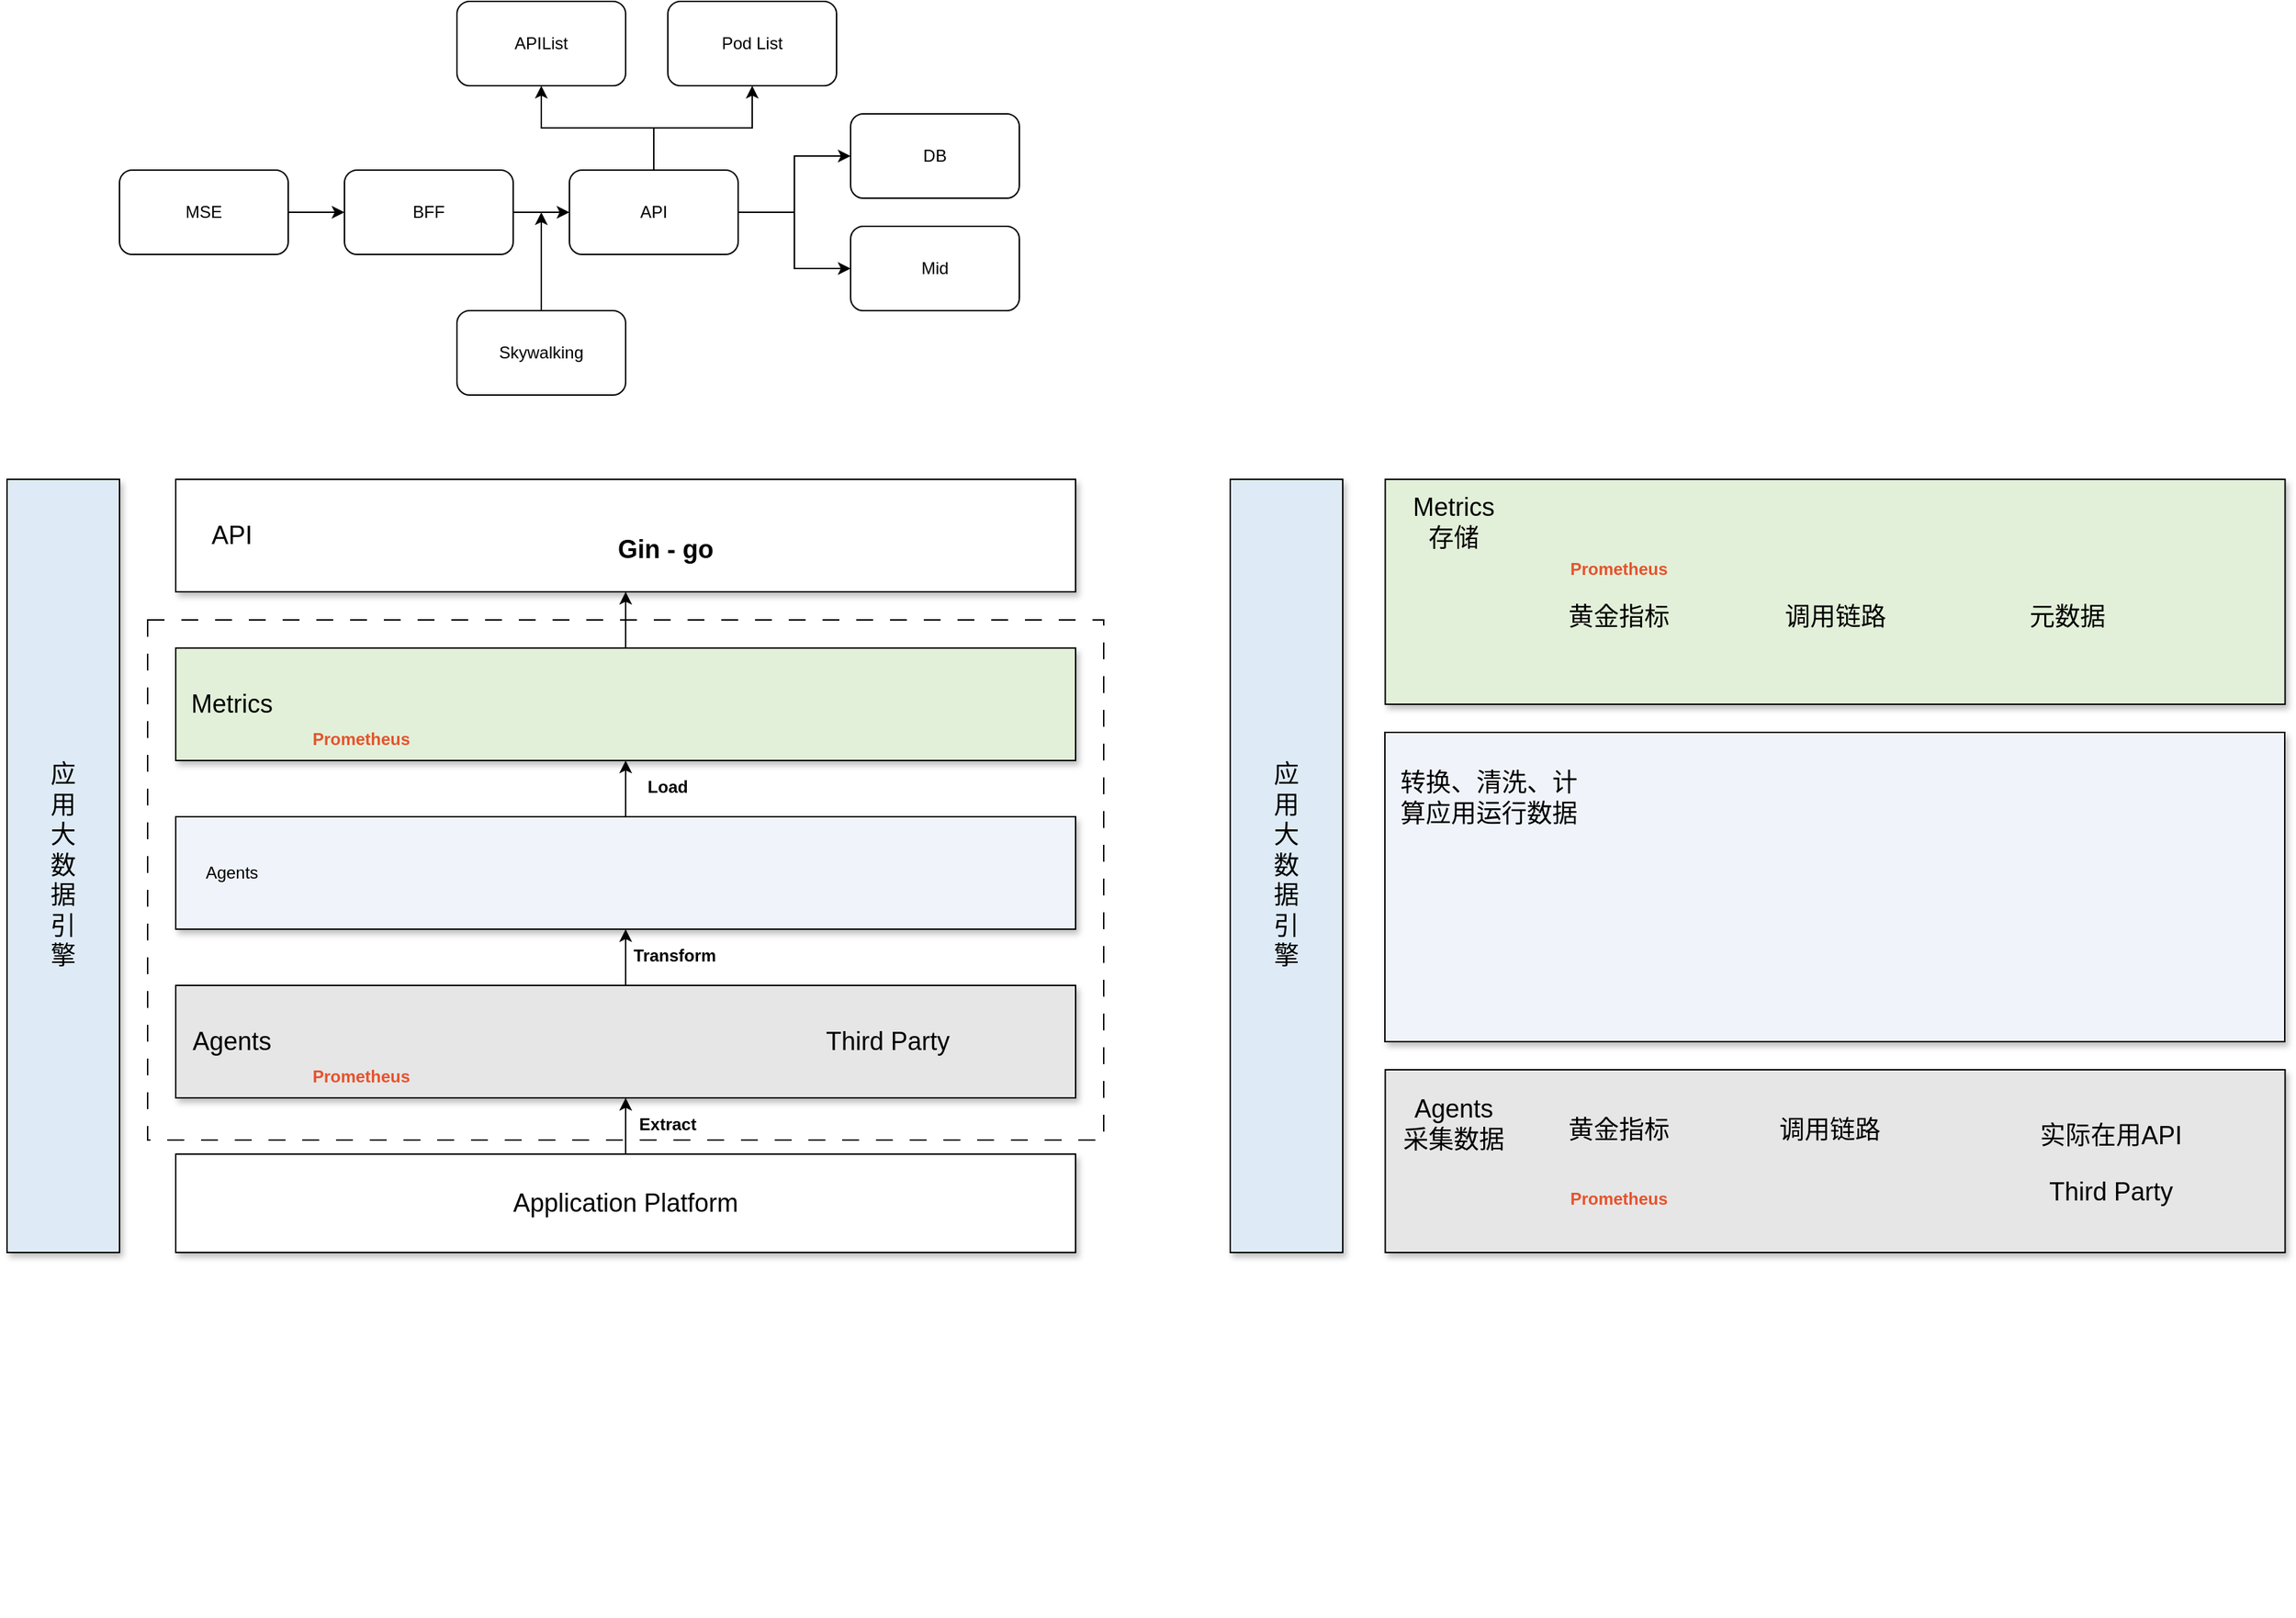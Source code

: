 <mxfile version="21.2.3" type="github">
  <diagram name="第 1 页" id="a0qODan2Q1DSZ3mQigHt">
    <mxGraphModel dx="1302" dy="651" grid="1" gridSize="10" guides="1" tooltips="1" connect="1" arrows="1" fold="1" page="1" pageScale="1" pageWidth="827" pageHeight="1169" math="0" shadow="0">
      <root>
        <mxCell id="0" />
        <mxCell id="1" parent="0" />
        <mxCell id="kMznN8p3bmwgDsw7orBE-67" value="" style="rounded=0;whiteSpace=wrap;html=1;fillColor=none;dashed=1;dashPattern=12 12;" vertex="1" parent="1">
          <mxGeometry x="100" y="500" width="680" height="370" as="geometry" />
        </mxCell>
        <mxCell id="kMznN8p3bmwgDsw7orBE-43" style="edgeStyle=orthogonalEdgeStyle;rounded=0;orthogonalLoop=1;jettySize=auto;html=1;exitX=0.5;exitY=0;exitDx=0;exitDy=0;entryX=0.5;entryY=1;entryDx=0;entryDy=0;" edge="1" parent="1" source="kMznN8p3bmwgDsw7orBE-29" target="kMznN8p3bmwgDsw7orBE-38">
          <mxGeometry relative="1" as="geometry" />
        </mxCell>
        <mxCell id="kMznN8p3bmwgDsw7orBE-29" value="" style="rounded=0;whiteSpace=wrap;html=1;fillColor=#F0F4FA;shadow=1;" vertex="1" parent="1">
          <mxGeometry x="120" y="640" width="640" height="80" as="geometry" />
        </mxCell>
        <mxCell id="kMznN8p3bmwgDsw7orBE-23" style="edgeStyle=orthogonalEdgeStyle;rounded=0;orthogonalLoop=1;jettySize=auto;html=1;exitX=0.5;exitY=0;exitDx=0;exitDy=0;entryX=0.5;entryY=1;entryDx=0;entryDy=0;" edge="1" parent="1" source="kMznN8p3bmwgDsw7orBE-20" target="kMznN8p3bmwgDsw7orBE-29">
          <mxGeometry relative="1" as="geometry">
            <mxPoint x="440" y="725" as="targetPoint" />
          </mxGeometry>
        </mxCell>
        <mxCell id="kMznN8p3bmwgDsw7orBE-20" value="" style="rounded=0;whiteSpace=wrap;html=1;fillColor=#E6E6E6;shadow=1;" vertex="1" parent="1">
          <mxGeometry x="120" y="760" width="640" height="80" as="geometry" />
        </mxCell>
        <mxCell id="kMznN8p3bmwgDsw7orBE-6" style="edgeStyle=orthogonalEdgeStyle;rounded=0;orthogonalLoop=1;jettySize=auto;html=1;exitX=1;exitY=0.5;exitDx=0;exitDy=0;entryX=0;entryY=0.5;entryDx=0;entryDy=0;" edge="1" parent="1" source="kMznN8p3bmwgDsw7orBE-1" target="kMznN8p3bmwgDsw7orBE-3">
          <mxGeometry relative="1" as="geometry" />
        </mxCell>
        <mxCell id="kMznN8p3bmwgDsw7orBE-1" value="BFF" style="rounded=1;whiteSpace=wrap;html=1;" vertex="1" parent="1">
          <mxGeometry x="240" y="180" width="120" height="60" as="geometry" />
        </mxCell>
        <mxCell id="kMznN8p3bmwgDsw7orBE-7" style="edgeStyle=orthogonalEdgeStyle;rounded=0;orthogonalLoop=1;jettySize=auto;html=1;exitX=0.5;exitY=0;exitDx=0;exitDy=0;" edge="1" parent="1" source="kMznN8p3bmwgDsw7orBE-2">
          <mxGeometry relative="1" as="geometry">
            <mxPoint x="380" y="210" as="targetPoint" />
          </mxGeometry>
        </mxCell>
        <mxCell id="kMznN8p3bmwgDsw7orBE-2" value="Skywalking" style="rounded=1;whiteSpace=wrap;html=1;" vertex="1" parent="1">
          <mxGeometry x="320" y="280" width="120" height="60" as="geometry" />
        </mxCell>
        <mxCell id="kMznN8p3bmwgDsw7orBE-9" style="edgeStyle=orthogonalEdgeStyle;rounded=0;orthogonalLoop=1;jettySize=auto;html=1;exitX=0.5;exitY=0;exitDx=0;exitDy=0;entryX=0.5;entryY=1;entryDx=0;entryDy=0;" edge="1" parent="1" source="kMznN8p3bmwgDsw7orBE-3" target="kMznN8p3bmwgDsw7orBE-4">
          <mxGeometry relative="1" as="geometry" />
        </mxCell>
        <mxCell id="kMznN8p3bmwgDsw7orBE-12" style="edgeStyle=orthogonalEdgeStyle;rounded=0;orthogonalLoop=1;jettySize=auto;html=1;exitX=0.5;exitY=0;exitDx=0;exitDy=0;entryX=0.5;entryY=1;entryDx=0;entryDy=0;" edge="1" parent="1" source="kMznN8p3bmwgDsw7orBE-3" target="kMznN8p3bmwgDsw7orBE-11">
          <mxGeometry relative="1" as="geometry" />
        </mxCell>
        <mxCell id="kMznN8p3bmwgDsw7orBE-13" style="edgeStyle=orthogonalEdgeStyle;rounded=0;orthogonalLoop=1;jettySize=auto;html=1;exitX=1;exitY=0.5;exitDx=0;exitDy=0;entryX=0;entryY=0.5;entryDx=0;entryDy=0;" edge="1" parent="1" source="kMznN8p3bmwgDsw7orBE-3" target="kMznN8p3bmwgDsw7orBE-10">
          <mxGeometry relative="1" as="geometry" />
        </mxCell>
        <mxCell id="kMznN8p3bmwgDsw7orBE-15" style="edgeStyle=orthogonalEdgeStyle;rounded=0;orthogonalLoop=1;jettySize=auto;html=1;exitX=1;exitY=0.5;exitDx=0;exitDy=0;entryX=0;entryY=0.5;entryDx=0;entryDy=0;" edge="1" parent="1" source="kMznN8p3bmwgDsw7orBE-3" target="kMznN8p3bmwgDsw7orBE-14">
          <mxGeometry relative="1" as="geometry" />
        </mxCell>
        <mxCell id="kMznN8p3bmwgDsw7orBE-3" value="API" style="rounded=1;whiteSpace=wrap;html=1;" vertex="1" parent="1">
          <mxGeometry x="400" y="180" width="120" height="60" as="geometry" />
        </mxCell>
        <mxCell id="kMznN8p3bmwgDsw7orBE-4" value="APIList" style="rounded=1;whiteSpace=wrap;html=1;" vertex="1" parent="1">
          <mxGeometry x="320" y="60" width="120" height="60" as="geometry" />
        </mxCell>
        <mxCell id="kMznN8p3bmwgDsw7orBE-8" style="edgeStyle=orthogonalEdgeStyle;rounded=0;orthogonalLoop=1;jettySize=auto;html=1;exitX=1;exitY=0.5;exitDx=0;exitDy=0;entryX=0;entryY=0.5;entryDx=0;entryDy=0;" edge="1" parent="1" source="kMznN8p3bmwgDsw7orBE-5" target="kMznN8p3bmwgDsw7orBE-1">
          <mxGeometry relative="1" as="geometry" />
        </mxCell>
        <mxCell id="kMznN8p3bmwgDsw7orBE-5" value="MSE" style="rounded=1;whiteSpace=wrap;html=1;" vertex="1" parent="1">
          <mxGeometry x="80" y="180" width="120" height="60" as="geometry" />
        </mxCell>
        <mxCell id="kMznN8p3bmwgDsw7orBE-10" value="DB" style="rounded=1;whiteSpace=wrap;html=1;" vertex="1" parent="1">
          <mxGeometry x="600" y="140" width="120" height="60" as="geometry" />
        </mxCell>
        <mxCell id="kMznN8p3bmwgDsw7orBE-11" value="Pod List" style="rounded=1;whiteSpace=wrap;html=1;" vertex="1" parent="1">
          <mxGeometry x="470" y="60" width="120" height="60" as="geometry" />
        </mxCell>
        <mxCell id="kMznN8p3bmwgDsw7orBE-14" value="Mid" style="rounded=1;whiteSpace=wrap;html=1;" vertex="1" parent="1">
          <mxGeometry x="600" y="220" width="120" height="60" as="geometry" />
        </mxCell>
        <mxCell id="kMznN8p3bmwgDsw7orBE-22" value="&lt;font style=&quot;font-size: 18px;&quot;&gt;Agents&lt;/font&gt;" style="text;html=1;strokeColor=none;fillColor=none;align=center;verticalAlign=middle;whiteSpace=wrap;rounded=0;" vertex="1" parent="1">
          <mxGeometry x="120" y="777.5" width="80" height="45" as="geometry" />
        </mxCell>
        <mxCell id="kMznN8p3bmwgDsw7orBE-25" style="edgeStyle=orthogonalEdgeStyle;rounded=0;orthogonalLoop=1;jettySize=auto;html=1;exitX=0.5;exitY=0;exitDx=0;exitDy=0;entryX=0.5;entryY=1;entryDx=0;entryDy=0;" edge="1" parent="1" source="kMznN8p3bmwgDsw7orBE-24" target="kMznN8p3bmwgDsw7orBE-20">
          <mxGeometry relative="1" as="geometry" />
        </mxCell>
        <mxCell id="kMznN8p3bmwgDsw7orBE-24" value="" style="rounded=0;whiteSpace=wrap;html=1;shadow=1;" vertex="1" parent="1">
          <mxGeometry x="120" y="880" width="640" height="70" as="geometry" />
        </mxCell>
        <mxCell id="kMznN8p3bmwgDsw7orBE-26" value="Extract" style="text;html=1;strokeColor=none;fillColor=none;align=center;verticalAlign=middle;whiteSpace=wrap;rounded=0;fontStyle=1" vertex="1" parent="1">
          <mxGeometry x="440" y="844" width="60" height="30" as="geometry" />
        </mxCell>
        <mxCell id="kMznN8p3bmwgDsw7orBE-27" value="&lt;font style=&quot;font-size: 18px;&quot;&gt;Application Platform&lt;/font&gt;" style="text;html=1;strokeColor=none;fillColor=none;align=center;verticalAlign=middle;whiteSpace=wrap;rounded=0;" vertex="1" parent="1">
          <mxGeometry x="345" y="892.5" width="190" height="45" as="geometry" />
        </mxCell>
        <mxCell id="kMznN8p3bmwgDsw7orBE-30" value="Agents" style="text;html=1;strokeColor=none;fillColor=none;align=center;verticalAlign=middle;whiteSpace=wrap;rounded=0;" vertex="1" parent="1">
          <mxGeometry x="120" y="657" width="80" height="45" as="geometry" />
        </mxCell>
        <mxCell id="kMznN8p3bmwgDsw7orBE-33" value="" style="rounded=0;whiteSpace=wrap;html=1;shadow=1;" vertex="1" parent="1">
          <mxGeometry x="120" y="400" width="640" height="80" as="geometry" />
        </mxCell>
        <mxCell id="kMznN8p3bmwgDsw7orBE-35" value="&lt;font style=&quot;font-size: 18px;&quot;&gt;API&lt;/font&gt;" style="text;html=1;strokeColor=none;fillColor=none;align=center;verticalAlign=middle;whiteSpace=wrap;rounded=0;" vertex="1" parent="1">
          <mxGeometry x="120" y="417" width="80" height="45" as="geometry" />
        </mxCell>
        <mxCell id="kMznN8p3bmwgDsw7orBE-37" value="&lt;font style=&quot;font-size: 18px;&quot;&gt;应&lt;br&gt;用&lt;br&gt;大&lt;br&gt;数&lt;br&gt;据&lt;br&gt;引&lt;br&gt;擎&lt;/font&gt;" style="rounded=0;whiteSpace=wrap;html=1;fillColor=#DEEBF7;shadow=1;" vertex="1" parent="1">
          <mxGeometry y="400" width="80" height="550" as="geometry" />
        </mxCell>
        <mxCell id="kMznN8p3bmwgDsw7orBE-45" style="edgeStyle=orthogonalEdgeStyle;rounded=0;orthogonalLoop=1;jettySize=auto;html=1;exitX=0.5;exitY=0;exitDx=0;exitDy=0;entryX=0.5;entryY=1;entryDx=0;entryDy=0;" edge="1" parent="1" source="kMznN8p3bmwgDsw7orBE-38" target="kMznN8p3bmwgDsw7orBE-33">
          <mxGeometry relative="1" as="geometry" />
        </mxCell>
        <mxCell id="kMznN8p3bmwgDsw7orBE-38" value="" style="rounded=0;whiteSpace=wrap;html=1;fillColor=#E2F0D9;shadow=1;" vertex="1" parent="1">
          <mxGeometry x="120" y="520" width="640" height="80" as="geometry" />
        </mxCell>
        <mxCell id="kMznN8p3bmwgDsw7orBE-42" value="&lt;span style=&quot;font-size: 18px;&quot;&gt;Metrics&lt;/span&gt;" style="text;html=1;strokeColor=none;fillColor=none;align=center;verticalAlign=middle;whiteSpace=wrap;rounded=0;" vertex="1" parent="1">
          <mxGeometry x="120" y="537.5" width="80" height="45" as="geometry" />
        </mxCell>
        <mxCell id="kMznN8p3bmwgDsw7orBE-46" value="Transform" style="text;html=1;strokeColor=none;fillColor=none;align=center;verticalAlign=middle;whiteSpace=wrap;rounded=0;fontStyle=1" vertex="1" parent="1">
          <mxGeometry x="445" y="724" width="60" height="30" as="geometry" />
        </mxCell>
        <mxCell id="kMznN8p3bmwgDsw7orBE-47" value="Load" style="text;html=1;strokeColor=none;fillColor=none;align=center;verticalAlign=middle;whiteSpace=wrap;rounded=0;fontStyle=1" vertex="1" parent="1">
          <mxGeometry x="440" y="604" width="60" height="30" as="geometry" />
        </mxCell>
        <mxCell id="kMznN8p3bmwgDsw7orBE-48" value="" style="shape=image;verticalLabelPosition=bottom;labelBackgroundColor=default;verticalAlign=top;aspect=fixed;imageAspect=0;image=https://image.eula.club/hexo/ETL%E5%9F%BA%E6%9C%AC%E6%B5%81%E7%A8%8B.png;" vertex="1" parent="1">
          <mxGeometry x="1.27" y="990" width="438.73" height="219" as="geometry" />
        </mxCell>
        <mxCell id="kMznN8p3bmwgDsw7orBE-49" value="" style="shape=image;verticalLabelPosition=bottom;labelBackgroundColor=default;verticalAlign=top;aspect=fixed;imageAspect=0;image=https://raw.githubusercontent.com/gin-gonic/logo/master/color.png;" vertex="1" parent="1">
          <mxGeometry x="384.76" y="408.02" width="44.76" height="62.96" as="geometry" />
        </mxCell>
        <mxCell id="kMznN8p3bmwgDsw7orBE-52" value="" style="shape=image;verticalLabelPosition=bottom;labelBackgroundColor=default;verticalAlign=top;aspect=fixed;imageAspect=0;image=https://1000logos.net/wp-content/uploads/2020/08/MySQL-Logo.png;" vertex="1" parent="1">
          <mxGeometry x="570" y="527.18" width="105" height="65.63" as="geometry" />
        </mxCell>
        <mxCell id="kMznN8p3bmwgDsw7orBE-54" value="" style="shape=image;verticalLabelPosition=bottom;labelBackgroundColor=default;verticalAlign=top;aspect=fixed;imageAspect=0;image=https://upload.wikimedia.org/wikipedia/commons/thumb/9/93/MongoDB_Logo.svg/2560px-MongoDB_Logo.svg.png;" vertex="1" parent="1">
          <mxGeometry x="370" y="541.16" width="140" height="37.68" as="geometry" />
        </mxCell>
        <mxCell id="kMznN8p3bmwgDsw7orBE-55" value="" style="shape=image;verticalLabelPosition=bottom;labelBackgroundColor=default;verticalAlign=top;aspect=fixed;imageAspect=0;image=https://opentelemetry.io/img/social/logo-wordmark-001.png;" vertex="1" parent="1">
          <mxGeometry x="374.52" y="645.35" width="130.48" height="68.29" as="geometry" />
        </mxCell>
        <mxCell id="kMznN8p3bmwgDsw7orBE-60" value="" style="shape=image;verticalLabelPosition=bottom;labelBackgroundColor=default;verticalAlign=top;aspect=fixed;imageAspect=0;image=https://skyapmtest.github.io/page-resources/SkyAPM/skyapm.png;" vertex="1" parent="1">
          <mxGeometry x="384.76" y="782.06" width="110" height="35.88" as="geometry" />
        </mxCell>
        <mxCell id="kMznN8p3bmwgDsw7orBE-61" value="" style="shape=image;verticalLabelPosition=bottom;labelBackgroundColor=default;verticalAlign=top;aspect=fixed;imageAspect=0;image=https://github.com/prometheus/prometheus/raw/main/documentation/images/prometheus-logo.svg;" vertex="1" parent="1">
          <mxGeometry x="230" y="773.33" width="45" height="44.61" as="geometry" />
        </mxCell>
        <mxCell id="kMznN8p3bmwgDsw7orBE-62" value="" style="shape=image;verticalLabelPosition=bottom;labelBackgroundColor=default;verticalAlign=top;aspect=fixed;imageAspect=0;image=https://github.com/prometheus/prometheus/raw/main/documentation/images/prometheus-logo.svg;movable=1;resizable=1;rotatable=1;deletable=1;editable=1;locked=0;connectable=1;" vertex="1" parent="1">
          <mxGeometry x="230" y="534.23" width="45" height="44.61" as="geometry" />
        </mxCell>
        <mxCell id="kMznN8p3bmwgDsw7orBE-63" value="&lt;font style=&quot;font-size: 18px;&quot;&gt;Third Party&lt;/font&gt;" style="text;html=1;strokeColor=none;fillColor=none;align=center;verticalAlign=middle;whiteSpace=wrap;rounded=0;" vertex="1" parent="1">
          <mxGeometry x="570" y="777.5" width="112.5" height="45" as="geometry" />
        </mxCell>
        <mxCell id="kMznN8p3bmwgDsw7orBE-64" value="&lt;font color=&quot;#e6522c&quot;&gt;&lt;b&gt;Prometheus&lt;/b&gt;&lt;/font&gt;" style="text;html=1;strokeColor=none;fillColor=none;align=center;verticalAlign=middle;whiteSpace=wrap;rounded=0;movable=1;resizable=1;rotatable=1;deletable=1;editable=1;locked=0;connectable=1;" vertex="1" parent="1">
          <mxGeometry x="210.32" y="570" width="84.36" height="30" as="geometry" />
        </mxCell>
        <mxCell id="kMznN8p3bmwgDsw7orBE-65" value="&lt;font color=&quot;#e6522c&quot;&gt;&lt;b&gt;Prometheus&lt;/b&gt;&lt;/font&gt;" style="text;html=1;strokeColor=none;fillColor=none;align=center;verticalAlign=middle;whiteSpace=wrap;rounded=0;movable=1;resizable=1;rotatable=1;deletable=1;editable=1;locked=0;connectable=1;" vertex="1" parent="1">
          <mxGeometry x="210.32" y="810" width="84.36" height="30" as="geometry" />
        </mxCell>
        <mxCell id="kMznN8p3bmwgDsw7orBE-66" value="&lt;font style=&quot;font-size: 18px;&quot;&gt;Gin - go&lt;/font&gt;" style="text;html=1;strokeColor=none;fillColor=none;align=center;verticalAlign=middle;whiteSpace=wrap;rounded=0;fontStyle=1" vertex="1" parent="1">
          <mxGeometry x="429.52" y="428.98" width="77" height="42" as="geometry" />
        </mxCell>
        <mxCell id="kMznN8p3bmwgDsw7orBE-70" value="" style="rounded=0;whiteSpace=wrap;html=1;fillColor=#F0F4FA;shadow=1;" vertex="1" parent="1">
          <mxGeometry x="980" y="580" width="640" height="220" as="geometry" />
        </mxCell>
        <mxCell id="kMznN8p3bmwgDsw7orBE-72" value="" style="rounded=0;whiteSpace=wrap;html=1;fillColor=#E6E6E6;shadow=1;" vertex="1" parent="1">
          <mxGeometry x="980.24" y="820" width="640" height="130" as="geometry" />
        </mxCell>
        <mxCell id="kMznN8p3bmwgDsw7orBE-73" value="&lt;font style=&quot;font-size: 18px;&quot;&gt;Agents&lt;br&gt;采集数据&lt;br&gt;&lt;/font&gt;" style="text;html=1;strokeColor=none;fillColor=none;align=center;verticalAlign=middle;whiteSpace=wrap;rounded=0;" vertex="1" parent="1">
          <mxGeometry x="988.83" y="836.5" width="80" height="45" as="geometry" />
        </mxCell>
        <mxCell id="kMznN8p3bmwgDsw7orBE-78" value="&lt;font style=&quot;font-size: 18px;&quot;&gt;转换、清洗、计算应用运行数据&lt;/font&gt;" style="text;html=1;strokeColor=none;fillColor=none;align=center;verticalAlign=middle;whiteSpace=wrap;rounded=0;" vertex="1" parent="1">
          <mxGeometry x="988.83" y="604.45" width="130" height="45" as="geometry" />
        </mxCell>
        <mxCell id="kMznN8p3bmwgDsw7orBE-81" value="&lt;font style=&quot;font-size: 18px;&quot;&gt;应&lt;br&gt;用&lt;br&gt;大&lt;br&gt;数&lt;br&gt;据&lt;br&gt;引&lt;br&gt;擎&lt;/font&gt;" style="rounded=0;whiteSpace=wrap;html=1;fillColor=#DEEBF7;shadow=1;" vertex="1" parent="1">
          <mxGeometry x="870" y="400" width="80" height="550" as="geometry" />
        </mxCell>
        <mxCell id="kMznN8p3bmwgDsw7orBE-83" value="" style="rounded=0;whiteSpace=wrap;html=1;fillColor=#E2F0D9;shadow=1;" vertex="1" parent="1">
          <mxGeometry x="980.24" y="400" width="640" height="160" as="geometry" />
        </mxCell>
        <mxCell id="kMznN8p3bmwgDsw7orBE-84" value="&lt;span style=&quot;font-size: 18px;&quot;&gt;Metrics&lt;br&gt;存储&lt;br&gt;&lt;/span&gt;" style="text;html=1;strokeColor=none;fillColor=none;align=center;verticalAlign=middle;whiteSpace=wrap;rounded=0;rotation=0;" vertex="1" parent="1">
          <mxGeometry x="988.83" y="408.02" width="80" height="45" as="geometry" />
        </mxCell>
        <mxCell id="kMznN8p3bmwgDsw7orBE-88" value="" style="shape=image;verticalLabelPosition=bottom;labelBackgroundColor=default;verticalAlign=top;aspect=fixed;imageAspect=0;image=https://1000logos.net/wp-content/uploads/2020/08/MySQL-Logo.png;" vertex="1" parent="1">
          <mxGeometry x="1253.79" y="420" width="87.43" height="54.65" as="geometry" />
        </mxCell>
        <mxCell id="kMznN8p3bmwgDsw7orBE-89" value="" style="shape=image;verticalLabelPosition=bottom;labelBackgroundColor=default;verticalAlign=top;aspect=fixed;imageAspect=0;image=https://upload.wikimedia.org/wikipedia/commons/thumb/9/93/MongoDB_Logo.svg/2560px-MongoDB_Logo.svg.png;" vertex="1" parent="1">
          <mxGeometry x="1400" y="435.99" width="130" height="34.99" as="geometry" />
        </mxCell>
        <mxCell id="kMznN8p3bmwgDsw7orBE-90" value="" style="shape=image;verticalLabelPosition=bottom;labelBackgroundColor=default;verticalAlign=top;aspect=fixed;imageAspect=0;image=https://opentelemetry.io/img/social/logo-wordmark-001.png;" vertex="1" parent="1">
          <mxGeometry x="1232.26" y="592.81" width="130.48" height="68.29" as="geometry" />
        </mxCell>
        <mxCell id="kMznN8p3bmwgDsw7orBE-91" value="" style="shape=image;verticalLabelPosition=bottom;labelBackgroundColor=default;verticalAlign=top;aspect=fixed;imageAspect=0;image=https://skyapmtest.github.io/page-resources/SkyAPM/skyapm.png;" vertex="1" parent="1">
          <mxGeometry x="1260" y="895" width="75" height="24.46" as="geometry" />
        </mxCell>
        <mxCell id="kMznN8p3bmwgDsw7orBE-94" value="&lt;font style=&quot;font-size: 18px;&quot;&gt;Third Party&lt;/font&gt;" style="text;html=1;strokeColor=none;fillColor=none;align=center;verticalAlign=middle;whiteSpace=wrap;rounded=0;" vertex="1" parent="1">
          <mxGeometry x="1440" y="884.73" width="112.5" height="45" as="geometry" />
        </mxCell>
        <mxCell id="kMznN8p3bmwgDsw7orBE-98" value="&lt;span style=&quot;font-size: 18px;&quot;&gt;调用链路&lt;/span&gt;" style="text;html=1;strokeColor=none;fillColor=none;align=center;verticalAlign=middle;whiteSpace=wrap;rounded=0;" vertex="1" parent="1">
          <mxGeometry x="1240" y="840" width="112.5" height="45" as="geometry" />
        </mxCell>
        <mxCell id="kMznN8p3bmwgDsw7orBE-99" value="" style="group" vertex="1" connectable="0" parent="1">
          <mxGeometry x="1118.83" y="880.27" width="54.84" height="41.4" as="geometry" />
        </mxCell>
        <mxCell id="kMznN8p3bmwgDsw7orBE-92" value="" style="shape=image;verticalLabelPosition=bottom;labelBackgroundColor=default;verticalAlign=top;aspect=fixed;imageAspect=0;image=https://github.com/prometheus/prometheus/raw/main/documentation/images/prometheus-logo.svg;" vertex="1" parent="kMznN8p3bmwgDsw7orBE-99">
          <mxGeometry x="12.793" width="27.596" height="27.357" as="geometry" />
        </mxCell>
        <mxCell id="kMznN8p3bmwgDsw7orBE-96" value="&lt;font color=&quot;#e6522c&quot;&gt;&lt;b&gt;Prometheus&lt;/b&gt;&lt;/font&gt;" style="text;html=1;strokeColor=none;fillColor=none;align=center;verticalAlign=middle;whiteSpace=wrap;rounded=0;movable=1;resizable=1;rotatable=1;deletable=1;editable=1;locked=0;connectable=1;" vertex="1" parent="kMznN8p3bmwgDsw7orBE-99">
          <mxGeometry y="22.771" width="54.84" height="18.629" as="geometry" />
        </mxCell>
        <mxCell id="kMznN8p3bmwgDsw7orBE-103" value="&lt;span style=&quot;font-size: 18px;&quot;&gt;黄金指标&lt;/span&gt;" style="text;html=1;strokeColor=none;fillColor=none;align=center;verticalAlign=middle;whiteSpace=wrap;rounded=0;" vertex="1" parent="1">
          <mxGeometry x="1090" y="840" width="112.5" height="45" as="geometry" />
        </mxCell>
        <mxCell id="kMznN8p3bmwgDsw7orBE-104" value="&lt;span style=&quot;font-size: 18px;&quot;&gt;实际在用API&lt;/span&gt;" style="text;html=1;strokeColor=none;fillColor=none;align=center;verticalAlign=middle;whiteSpace=wrap;rounded=0;" vertex="1" parent="1">
          <mxGeometry x="1440" y="844" width="112.5" height="45" as="geometry" />
        </mxCell>
        <mxCell id="kMznN8p3bmwgDsw7orBE-105" value="" style="group" vertex="1" connectable="0" parent="1">
          <mxGeometry x="1113.59" y="424.02" width="65.32" height="50.98" as="geometry" />
        </mxCell>
        <mxCell id="kMznN8p3bmwgDsw7orBE-106" value="" style="shape=image;verticalLabelPosition=bottom;labelBackgroundColor=default;verticalAlign=top;aspect=fixed;imageAspect=0;image=https://github.com/prometheus/prometheus/raw/main/documentation/images/prometheus-logo.svg;" vertex="1" parent="kMznN8p3bmwgDsw7orBE-105">
          <mxGeometry x="15.238" width="32.869" height="32.585" as="geometry" />
        </mxCell>
        <mxCell id="kMznN8p3bmwgDsw7orBE-107" value="&lt;font color=&quot;#e6522c&quot;&gt;&lt;b&gt;Prometheus&lt;/b&gt;&lt;/font&gt;" style="text;html=1;strokeColor=none;fillColor=none;align=center;verticalAlign=middle;whiteSpace=wrap;rounded=0;movable=1;resizable=1;rotatable=1;deletable=1;editable=1;locked=0;connectable=1;" vertex="1" parent="kMznN8p3bmwgDsw7orBE-105">
          <mxGeometry y="28.04" width="65.32" height="22.94" as="geometry" />
        </mxCell>
        <mxCell id="kMznN8p3bmwgDsw7orBE-108" value="&lt;span style=&quot;font-size: 18px;&quot;&gt;调用链路&lt;/span&gt;" style="text;html=1;strokeColor=none;fillColor=none;align=center;verticalAlign=middle;whiteSpace=wrap;rounded=0;" vertex="1" parent="1">
          <mxGeometry x="1243.75" y="475" width="112.5" height="45" as="geometry" />
        </mxCell>
        <mxCell id="kMznN8p3bmwgDsw7orBE-109" value="&lt;span style=&quot;font-size: 18px;&quot;&gt;元数据&lt;/span&gt;" style="text;html=1;strokeColor=none;fillColor=none;align=center;verticalAlign=middle;whiteSpace=wrap;rounded=0;" vertex="1" parent="1">
          <mxGeometry x="1408.75" y="475" width="112.5" height="45" as="geometry" />
        </mxCell>
        <mxCell id="kMznN8p3bmwgDsw7orBE-110" value="&lt;span style=&quot;font-size: 18px;&quot;&gt;黄金指标&lt;/span&gt;" style="text;html=1;strokeColor=none;fillColor=none;align=center;verticalAlign=middle;whiteSpace=wrap;rounded=0;" vertex="1" parent="1">
          <mxGeometry x="1090" y="475" width="112.5" height="45" as="geometry" />
        </mxCell>
      </root>
    </mxGraphModel>
  </diagram>
</mxfile>
